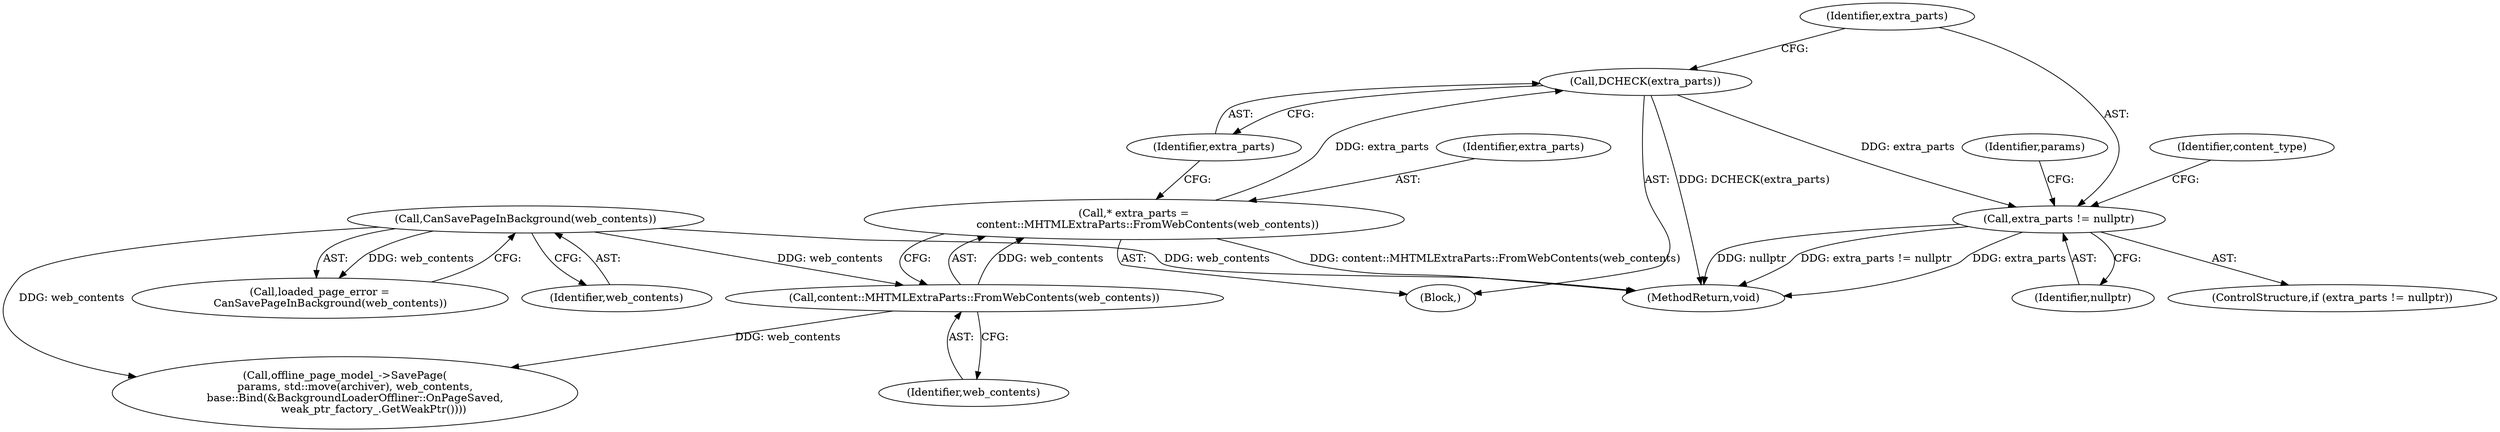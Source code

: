 digraph "0_Chrome_35eb28748d45b87695a69eceffaff73a0be476af_1@pointer" {
"1000249" [label="(Call,DCHECK(extra_parts))"];
"1000245" [label="(Call,* extra_parts =\n        content::MHTMLExtraParts::FromWebContents(web_contents))"];
"1000247" [label="(Call,content::MHTMLExtraParts::FromWebContents(web_contents))"];
"1000156" [label="(Call,CanSavePageInBackground(web_contents))"];
"1000252" [label="(Call,extra_parts != nullptr)"];
"1000252" [label="(Call,extra_parts != nullptr)"];
"1000154" [label="(Call,loaded_page_error =\n      CanSavePageInBackground(web_contents))"];
"1000250" [label="(Identifier,extra_parts)"];
"1000156" [label="(Call,CanSavePageInBackground(web_contents))"];
"1000246" [label="(Identifier,extra_parts)"];
"1000322" [label="(MethodReturn,void)"];
"1000254" [label="(Identifier,nullptr)"];
"1000257" [label="(Identifier,content_type)"];
"1000253" [label="(Identifier,extra_parts)"];
"1000157" [label="(Identifier,web_contents)"];
"1000191" [label="(Block,)"];
"1000245" [label="(Call,* extra_parts =\n        content::MHTMLExtraParts::FromWebContents(web_contents))"];
"1000251" [label="(ControlStructure,if (extra_parts != nullptr))"];
"1000248" [label="(Identifier,web_contents)"];
"1000265" [label="(Identifier,params)"];
"1000249" [label="(Call,DCHECK(extra_parts))"];
"1000313" [label="(Call,offline_page_model_->SavePage(\n      params, std::move(archiver), web_contents,\n      base::Bind(&BackgroundLoaderOffliner::OnPageSaved,\n                 weak_ptr_factory_.GetWeakPtr())))"];
"1000247" [label="(Call,content::MHTMLExtraParts::FromWebContents(web_contents))"];
"1000249" -> "1000191"  [label="AST: "];
"1000249" -> "1000250"  [label="CFG: "];
"1000250" -> "1000249"  [label="AST: "];
"1000253" -> "1000249"  [label="CFG: "];
"1000249" -> "1000322"  [label="DDG: DCHECK(extra_parts)"];
"1000245" -> "1000249"  [label="DDG: extra_parts"];
"1000249" -> "1000252"  [label="DDG: extra_parts"];
"1000245" -> "1000191"  [label="AST: "];
"1000245" -> "1000247"  [label="CFG: "];
"1000246" -> "1000245"  [label="AST: "];
"1000247" -> "1000245"  [label="AST: "];
"1000250" -> "1000245"  [label="CFG: "];
"1000245" -> "1000322"  [label="DDG: content::MHTMLExtraParts::FromWebContents(web_contents)"];
"1000247" -> "1000245"  [label="DDG: web_contents"];
"1000247" -> "1000248"  [label="CFG: "];
"1000248" -> "1000247"  [label="AST: "];
"1000156" -> "1000247"  [label="DDG: web_contents"];
"1000247" -> "1000313"  [label="DDG: web_contents"];
"1000156" -> "1000154"  [label="AST: "];
"1000156" -> "1000157"  [label="CFG: "];
"1000157" -> "1000156"  [label="AST: "];
"1000154" -> "1000156"  [label="CFG: "];
"1000156" -> "1000322"  [label="DDG: web_contents"];
"1000156" -> "1000154"  [label="DDG: web_contents"];
"1000156" -> "1000313"  [label="DDG: web_contents"];
"1000252" -> "1000251"  [label="AST: "];
"1000252" -> "1000254"  [label="CFG: "];
"1000253" -> "1000252"  [label="AST: "];
"1000254" -> "1000252"  [label="AST: "];
"1000257" -> "1000252"  [label="CFG: "];
"1000265" -> "1000252"  [label="CFG: "];
"1000252" -> "1000322"  [label="DDG: extra_parts"];
"1000252" -> "1000322"  [label="DDG: nullptr"];
"1000252" -> "1000322"  [label="DDG: extra_parts != nullptr"];
}
